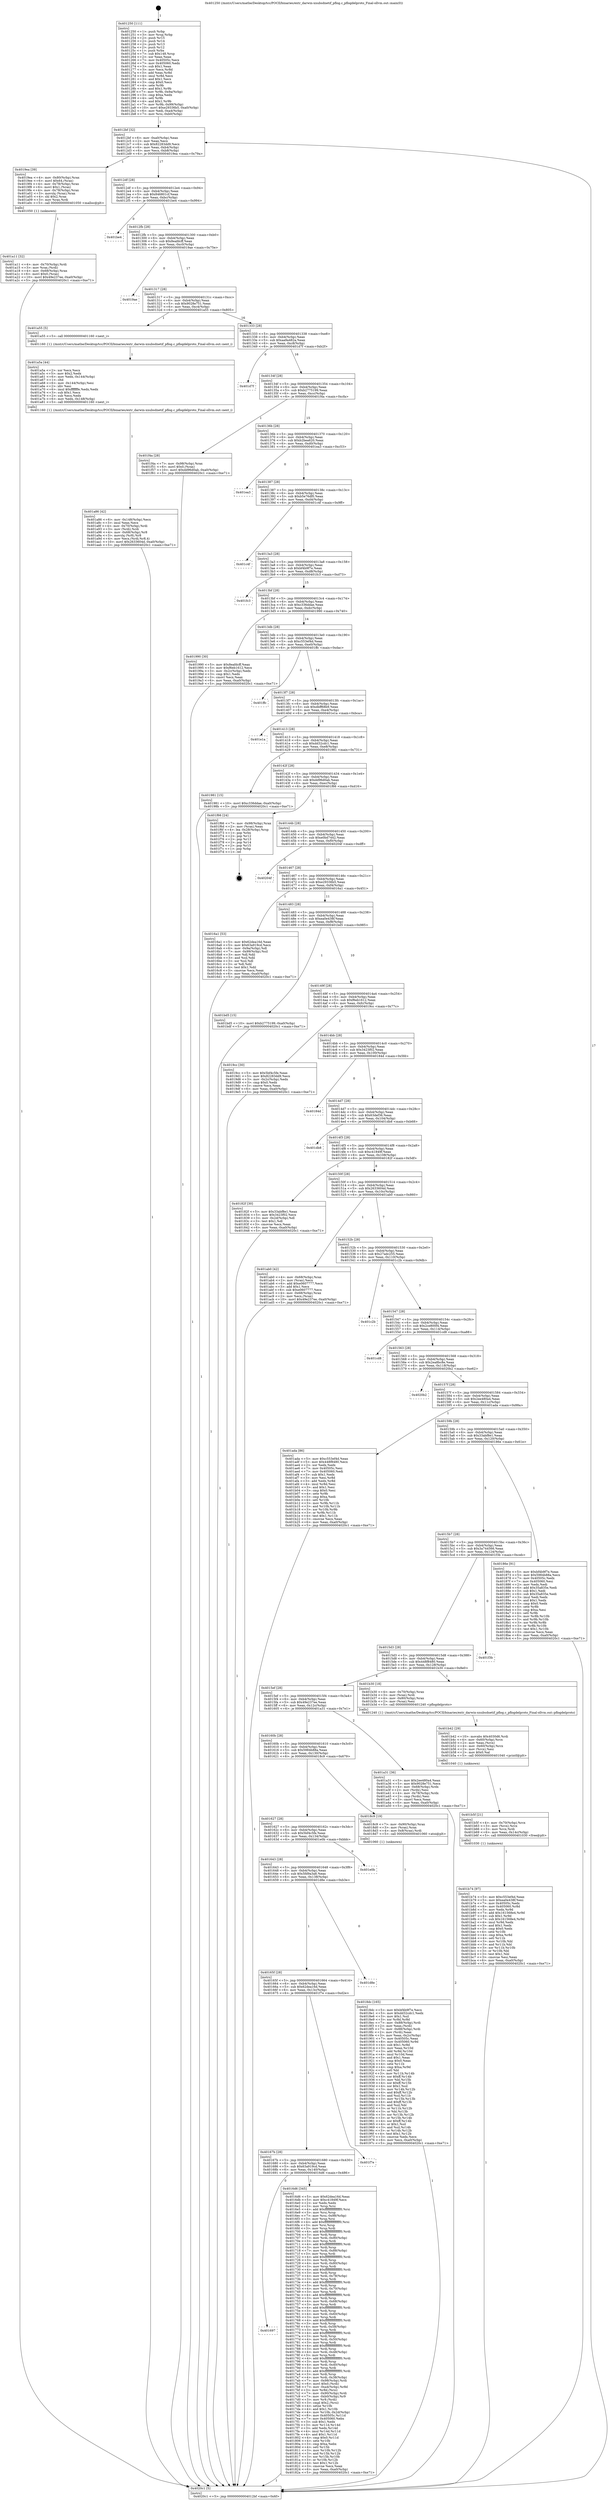 digraph "0x401250" {
  label = "0x401250 (/mnt/c/Users/mathe/Desktop/tcc/POCII/binaries/extr_darwin-xnubsdnetif_pflog.c_pflogdelproto_Final-ollvm.out::main(0))"
  labelloc = "t"
  node[shape=record]

  Entry [label="",width=0.3,height=0.3,shape=circle,fillcolor=black,style=filled]
  "0x4012bf" [label="{
     0x4012bf [32]\l
     | [instrs]\l
     &nbsp;&nbsp;0x4012bf \<+6\>: mov -0xa0(%rbp),%eax\l
     &nbsp;&nbsp;0x4012c5 \<+2\>: mov %eax,%ecx\l
     &nbsp;&nbsp;0x4012c7 \<+6\>: sub $0x82283dd9,%ecx\l
     &nbsp;&nbsp;0x4012cd \<+6\>: mov %eax,-0xb4(%rbp)\l
     &nbsp;&nbsp;0x4012d3 \<+6\>: mov %ecx,-0xb8(%rbp)\l
     &nbsp;&nbsp;0x4012d9 \<+6\>: je 00000000004019ea \<main+0x79a\>\l
  }"]
  "0x4019ea" [label="{
     0x4019ea [39]\l
     | [instrs]\l
     &nbsp;&nbsp;0x4019ea \<+4\>: mov -0x80(%rbp),%rax\l
     &nbsp;&nbsp;0x4019ee \<+6\>: movl $0x64,(%rax)\l
     &nbsp;&nbsp;0x4019f4 \<+4\>: mov -0x78(%rbp),%rax\l
     &nbsp;&nbsp;0x4019f8 \<+6\>: movl $0x1,(%rax)\l
     &nbsp;&nbsp;0x4019fe \<+4\>: mov -0x78(%rbp),%rax\l
     &nbsp;&nbsp;0x401a02 \<+3\>: movslq (%rax),%rax\l
     &nbsp;&nbsp;0x401a05 \<+4\>: shl $0x2,%rax\l
     &nbsp;&nbsp;0x401a09 \<+3\>: mov %rax,%rdi\l
     &nbsp;&nbsp;0x401a0c \<+5\>: call 0000000000401050 \<malloc@plt\>\l
     | [calls]\l
     &nbsp;&nbsp;0x401050 \{1\} (unknown)\l
  }"]
  "0x4012df" [label="{
     0x4012df [28]\l
     | [instrs]\l
     &nbsp;&nbsp;0x4012df \<+5\>: jmp 00000000004012e4 \<main+0x94\>\l
     &nbsp;&nbsp;0x4012e4 \<+6\>: mov -0xb4(%rbp),%eax\l
     &nbsp;&nbsp;0x4012ea \<+5\>: sub $0x846801cf,%eax\l
     &nbsp;&nbsp;0x4012ef \<+6\>: mov %eax,-0xbc(%rbp)\l
     &nbsp;&nbsp;0x4012f5 \<+6\>: je 0000000000401be4 \<main+0x994\>\l
  }"]
  Exit [label="",width=0.3,height=0.3,shape=circle,fillcolor=black,style=filled,peripheries=2]
  "0x401be4" [label="{
     0x401be4\l
  }", style=dashed]
  "0x4012fb" [label="{
     0x4012fb [28]\l
     | [instrs]\l
     &nbsp;&nbsp;0x4012fb \<+5\>: jmp 0000000000401300 \<main+0xb0\>\l
     &nbsp;&nbsp;0x401300 \<+6\>: mov -0xb4(%rbp),%eax\l
     &nbsp;&nbsp;0x401306 \<+5\>: sub $0x8eafdcff,%eax\l
     &nbsp;&nbsp;0x40130b \<+6\>: mov %eax,-0xc0(%rbp)\l
     &nbsp;&nbsp;0x401311 \<+6\>: je 00000000004019ae \<main+0x75e\>\l
  }"]
  "0x401b74" [label="{
     0x401b74 [97]\l
     | [instrs]\l
     &nbsp;&nbsp;0x401b74 \<+5\>: mov $0xc553ef4d,%eax\l
     &nbsp;&nbsp;0x401b79 \<+5\>: mov $0xea0e438f,%esi\l
     &nbsp;&nbsp;0x401b7e \<+7\>: mov 0x40505c,%edx\l
     &nbsp;&nbsp;0x401b85 \<+8\>: mov 0x405060,%r8d\l
     &nbsp;&nbsp;0x401b8d \<+3\>: mov %edx,%r9d\l
     &nbsp;&nbsp;0x401b90 \<+7\>: add $0x161568e4,%r9d\l
     &nbsp;&nbsp;0x401b97 \<+4\>: sub $0x1,%r9d\l
     &nbsp;&nbsp;0x401b9b \<+7\>: sub $0x161568e4,%r9d\l
     &nbsp;&nbsp;0x401ba2 \<+4\>: imul %r9d,%edx\l
     &nbsp;&nbsp;0x401ba6 \<+3\>: and $0x1,%edx\l
     &nbsp;&nbsp;0x401ba9 \<+3\>: cmp $0x0,%edx\l
     &nbsp;&nbsp;0x401bac \<+4\>: sete %r10b\l
     &nbsp;&nbsp;0x401bb0 \<+4\>: cmp $0xa,%r8d\l
     &nbsp;&nbsp;0x401bb4 \<+4\>: setl %r11b\l
     &nbsp;&nbsp;0x401bb8 \<+3\>: mov %r10b,%bl\l
     &nbsp;&nbsp;0x401bbb \<+3\>: and %r11b,%bl\l
     &nbsp;&nbsp;0x401bbe \<+3\>: xor %r11b,%r10b\l
     &nbsp;&nbsp;0x401bc1 \<+3\>: or %r10b,%bl\l
     &nbsp;&nbsp;0x401bc4 \<+3\>: test $0x1,%bl\l
     &nbsp;&nbsp;0x401bc7 \<+3\>: cmovne %esi,%eax\l
     &nbsp;&nbsp;0x401bca \<+6\>: mov %eax,-0xa0(%rbp)\l
     &nbsp;&nbsp;0x401bd0 \<+5\>: jmp 00000000004020c1 \<main+0xe71\>\l
  }"]
  "0x4019ae" [label="{
     0x4019ae\l
  }", style=dashed]
  "0x401317" [label="{
     0x401317 [28]\l
     | [instrs]\l
     &nbsp;&nbsp;0x401317 \<+5\>: jmp 000000000040131c \<main+0xcc\>\l
     &nbsp;&nbsp;0x40131c \<+6\>: mov -0xb4(%rbp),%eax\l
     &nbsp;&nbsp;0x401322 \<+5\>: sub $0x9028e751,%eax\l
     &nbsp;&nbsp;0x401327 \<+6\>: mov %eax,-0xc4(%rbp)\l
     &nbsp;&nbsp;0x40132d \<+6\>: je 0000000000401a55 \<main+0x805\>\l
  }"]
  "0x401b5f" [label="{
     0x401b5f [21]\l
     | [instrs]\l
     &nbsp;&nbsp;0x401b5f \<+4\>: mov -0x70(%rbp),%rcx\l
     &nbsp;&nbsp;0x401b63 \<+3\>: mov (%rcx),%rcx\l
     &nbsp;&nbsp;0x401b66 \<+3\>: mov %rcx,%rdi\l
     &nbsp;&nbsp;0x401b69 \<+6\>: mov %eax,-0x14c(%rbp)\l
     &nbsp;&nbsp;0x401b6f \<+5\>: call 0000000000401030 \<free@plt\>\l
     | [calls]\l
     &nbsp;&nbsp;0x401030 \{1\} (unknown)\l
  }"]
  "0x401a55" [label="{
     0x401a55 [5]\l
     | [instrs]\l
     &nbsp;&nbsp;0x401a55 \<+5\>: call 0000000000401160 \<next_i\>\l
     | [calls]\l
     &nbsp;&nbsp;0x401160 \{1\} (/mnt/c/Users/mathe/Desktop/tcc/POCII/binaries/extr_darwin-xnubsdnetif_pflog.c_pflogdelproto_Final-ollvm.out::next_i)\l
  }"]
  "0x401333" [label="{
     0x401333 [28]\l
     | [instrs]\l
     &nbsp;&nbsp;0x401333 \<+5\>: jmp 0000000000401338 \<main+0xe8\>\l
     &nbsp;&nbsp;0x401338 \<+6\>: mov -0xb4(%rbp),%eax\l
     &nbsp;&nbsp;0x40133e \<+5\>: sub $0xaa9a482a,%eax\l
     &nbsp;&nbsp;0x401343 \<+6\>: mov %eax,-0xc8(%rbp)\l
     &nbsp;&nbsp;0x401349 \<+6\>: je 0000000000401d7f \<main+0xb2f\>\l
  }"]
  "0x401b42" [label="{
     0x401b42 [29]\l
     | [instrs]\l
     &nbsp;&nbsp;0x401b42 \<+10\>: movabs $0x4030d6,%rdi\l
     &nbsp;&nbsp;0x401b4c \<+4\>: mov -0x60(%rbp),%rcx\l
     &nbsp;&nbsp;0x401b50 \<+2\>: mov %eax,(%rcx)\l
     &nbsp;&nbsp;0x401b52 \<+4\>: mov -0x60(%rbp),%rcx\l
     &nbsp;&nbsp;0x401b56 \<+2\>: mov (%rcx),%esi\l
     &nbsp;&nbsp;0x401b58 \<+2\>: mov $0x0,%al\l
     &nbsp;&nbsp;0x401b5a \<+5\>: call 0000000000401040 \<printf@plt\>\l
     | [calls]\l
     &nbsp;&nbsp;0x401040 \{1\} (unknown)\l
  }"]
  "0x401d7f" [label="{
     0x401d7f\l
  }", style=dashed]
  "0x40134f" [label="{
     0x40134f [28]\l
     | [instrs]\l
     &nbsp;&nbsp;0x40134f \<+5\>: jmp 0000000000401354 \<main+0x104\>\l
     &nbsp;&nbsp;0x401354 \<+6\>: mov -0xb4(%rbp),%eax\l
     &nbsp;&nbsp;0x40135a \<+5\>: sub $0xb2775199,%eax\l
     &nbsp;&nbsp;0x40135f \<+6\>: mov %eax,-0xcc(%rbp)\l
     &nbsp;&nbsp;0x401365 \<+6\>: je 0000000000401f4a \<main+0xcfa\>\l
  }"]
  "0x401a86" [label="{
     0x401a86 [42]\l
     | [instrs]\l
     &nbsp;&nbsp;0x401a86 \<+6\>: mov -0x148(%rbp),%ecx\l
     &nbsp;&nbsp;0x401a8c \<+3\>: imul %eax,%ecx\l
     &nbsp;&nbsp;0x401a8f \<+4\>: mov -0x70(%rbp),%rdi\l
     &nbsp;&nbsp;0x401a93 \<+3\>: mov (%rdi),%rdi\l
     &nbsp;&nbsp;0x401a96 \<+4\>: mov -0x68(%rbp),%r8\l
     &nbsp;&nbsp;0x401a9a \<+3\>: movslq (%r8),%r8\l
     &nbsp;&nbsp;0x401a9d \<+4\>: mov %ecx,(%rdi,%r8,4)\l
     &nbsp;&nbsp;0x401aa1 \<+10\>: movl $0x2633604d,-0xa0(%rbp)\l
     &nbsp;&nbsp;0x401aab \<+5\>: jmp 00000000004020c1 \<main+0xe71\>\l
  }"]
  "0x401f4a" [label="{
     0x401f4a [28]\l
     | [instrs]\l
     &nbsp;&nbsp;0x401f4a \<+7\>: mov -0x98(%rbp),%rax\l
     &nbsp;&nbsp;0x401f51 \<+6\>: movl $0x0,(%rax)\l
     &nbsp;&nbsp;0x401f57 \<+10\>: movl $0xdd96d0ab,-0xa0(%rbp)\l
     &nbsp;&nbsp;0x401f61 \<+5\>: jmp 00000000004020c1 \<main+0xe71\>\l
  }"]
  "0x40136b" [label="{
     0x40136b [28]\l
     | [instrs]\l
     &nbsp;&nbsp;0x40136b \<+5\>: jmp 0000000000401370 \<main+0x120\>\l
     &nbsp;&nbsp;0x401370 \<+6\>: mov -0xb4(%rbp),%eax\l
     &nbsp;&nbsp;0x401376 \<+5\>: sub $0xb2bea620,%eax\l
     &nbsp;&nbsp;0x40137b \<+6\>: mov %eax,-0xd0(%rbp)\l
     &nbsp;&nbsp;0x401381 \<+6\>: je 0000000000401ea3 \<main+0xc53\>\l
  }"]
  "0x401a5a" [label="{
     0x401a5a [44]\l
     | [instrs]\l
     &nbsp;&nbsp;0x401a5a \<+2\>: xor %ecx,%ecx\l
     &nbsp;&nbsp;0x401a5c \<+5\>: mov $0x2,%edx\l
     &nbsp;&nbsp;0x401a61 \<+6\>: mov %edx,-0x144(%rbp)\l
     &nbsp;&nbsp;0x401a67 \<+1\>: cltd\l
     &nbsp;&nbsp;0x401a68 \<+6\>: mov -0x144(%rbp),%esi\l
     &nbsp;&nbsp;0x401a6e \<+2\>: idiv %esi\l
     &nbsp;&nbsp;0x401a70 \<+6\>: imul $0xfffffffe,%edx,%edx\l
     &nbsp;&nbsp;0x401a76 \<+3\>: sub $0x1,%ecx\l
     &nbsp;&nbsp;0x401a79 \<+2\>: sub %ecx,%edx\l
     &nbsp;&nbsp;0x401a7b \<+6\>: mov %edx,-0x148(%rbp)\l
     &nbsp;&nbsp;0x401a81 \<+5\>: call 0000000000401160 \<next_i\>\l
     | [calls]\l
     &nbsp;&nbsp;0x401160 \{1\} (/mnt/c/Users/mathe/Desktop/tcc/POCII/binaries/extr_darwin-xnubsdnetif_pflog.c_pflogdelproto_Final-ollvm.out::next_i)\l
  }"]
  "0x401ea3" [label="{
     0x401ea3\l
  }", style=dashed]
  "0x401387" [label="{
     0x401387 [28]\l
     | [instrs]\l
     &nbsp;&nbsp;0x401387 \<+5\>: jmp 000000000040138c \<main+0x13c\>\l
     &nbsp;&nbsp;0x40138c \<+6\>: mov -0xb4(%rbp),%eax\l
     &nbsp;&nbsp;0x401392 \<+5\>: sub $0xb5e76df0,%eax\l
     &nbsp;&nbsp;0x401397 \<+6\>: mov %eax,-0xd4(%rbp)\l
     &nbsp;&nbsp;0x40139d \<+6\>: je 0000000000401c4f \<main+0x9ff\>\l
  }"]
  "0x401a11" [label="{
     0x401a11 [32]\l
     | [instrs]\l
     &nbsp;&nbsp;0x401a11 \<+4\>: mov -0x70(%rbp),%rdi\l
     &nbsp;&nbsp;0x401a15 \<+3\>: mov %rax,(%rdi)\l
     &nbsp;&nbsp;0x401a18 \<+4\>: mov -0x68(%rbp),%rax\l
     &nbsp;&nbsp;0x401a1c \<+6\>: movl $0x0,(%rax)\l
     &nbsp;&nbsp;0x401a22 \<+10\>: movl $0x49e237ee,-0xa0(%rbp)\l
     &nbsp;&nbsp;0x401a2c \<+5\>: jmp 00000000004020c1 \<main+0xe71\>\l
  }"]
  "0x401c4f" [label="{
     0x401c4f\l
  }", style=dashed]
  "0x4013a3" [label="{
     0x4013a3 [28]\l
     | [instrs]\l
     &nbsp;&nbsp;0x4013a3 \<+5\>: jmp 00000000004013a8 \<main+0x158\>\l
     &nbsp;&nbsp;0x4013a8 \<+6\>: mov -0xb4(%rbp),%eax\l
     &nbsp;&nbsp;0x4013ae \<+5\>: sub $0xbf4b9f7e,%eax\l
     &nbsp;&nbsp;0x4013b3 \<+6\>: mov %eax,-0xd8(%rbp)\l
     &nbsp;&nbsp;0x4013b9 \<+6\>: je 0000000000401fc3 \<main+0xd73\>\l
  }"]
  "0x4018dc" [label="{
     0x4018dc [165]\l
     | [instrs]\l
     &nbsp;&nbsp;0x4018dc \<+5\>: mov $0xbf4b9f7e,%ecx\l
     &nbsp;&nbsp;0x4018e1 \<+5\>: mov $0xdd32cdc1,%edx\l
     &nbsp;&nbsp;0x4018e6 \<+3\>: mov $0x1,%sil\l
     &nbsp;&nbsp;0x4018e9 \<+3\>: xor %r8d,%r8d\l
     &nbsp;&nbsp;0x4018ec \<+7\>: mov -0x88(%rbp),%rdi\l
     &nbsp;&nbsp;0x4018f3 \<+2\>: mov %eax,(%rdi)\l
     &nbsp;&nbsp;0x4018f5 \<+7\>: mov -0x88(%rbp),%rdi\l
     &nbsp;&nbsp;0x4018fc \<+2\>: mov (%rdi),%eax\l
     &nbsp;&nbsp;0x4018fe \<+3\>: mov %eax,-0x2c(%rbp)\l
     &nbsp;&nbsp;0x401901 \<+7\>: mov 0x40505c,%eax\l
     &nbsp;&nbsp;0x401908 \<+8\>: mov 0x405060,%r9d\l
     &nbsp;&nbsp;0x401910 \<+4\>: sub $0x1,%r8d\l
     &nbsp;&nbsp;0x401914 \<+3\>: mov %eax,%r10d\l
     &nbsp;&nbsp;0x401917 \<+3\>: add %r8d,%r10d\l
     &nbsp;&nbsp;0x40191a \<+4\>: imul %r10d,%eax\l
     &nbsp;&nbsp;0x40191e \<+3\>: and $0x1,%eax\l
     &nbsp;&nbsp;0x401921 \<+3\>: cmp $0x0,%eax\l
     &nbsp;&nbsp;0x401924 \<+4\>: sete %r11b\l
     &nbsp;&nbsp;0x401928 \<+4\>: cmp $0xa,%r9d\l
     &nbsp;&nbsp;0x40192c \<+3\>: setl %bl\l
     &nbsp;&nbsp;0x40192f \<+3\>: mov %r11b,%r14b\l
     &nbsp;&nbsp;0x401932 \<+4\>: xor $0xff,%r14b\l
     &nbsp;&nbsp;0x401936 \<+3\>: mov %bl,%r15b\l
     &nbsp;&nbsp;0x401939 \<+4\>: xor $0xff,%r15b\l
     &nbsp;&nbsp;0x40193d \<+4\>: xor $0x1,%sil\l
     &nbsp;&nbsp;0x401941 \<+3\>: mov %r14b,%r12b\l
     &nbsp;&nbsp;0x401944 \<+4\>: and $0xff,%r12b\l
     &nbsp;&nbsp;0x401948 \<+3\>: and %sil,%r11b\l
     &nbsp;&nbsp;0x40194b \<+3\>: mov %r15b,%r13b\l
     &nbsp;&nbsp;0x40194e \<+4\>: and $0xff,%r13b\l
     &nbsp;&nbsp;0x401952 \<+3\>: and %sil,%bl\l
     &nbsp;&nbsp;0x401955 \<+3\>: or %r11b,%r12b\l
     &nbsp;&nbsp;0x401958 \<+3\>: or %bl,%r13b\l
     &nbsp;&nbsp;0x40195b \<+3\>: xor %r13b,%r12b\l
     &nbsp;&nbsp;0x40195e \<+3\>: or %r15b,%r14b\l
     &nbsp;&nbsp;0x401961 \<+4\>: xor $0xff,%r14b\l
     &nbsp;&nbsp;0x401965 \<+4\>: or $0x1,%sil\l
     &nbsp;&nbsp;0x401969 \<+3\>: and %sil,%r14b\l
     &nbsp;&nbsp;0x40196c \<+3\>: or %r14b,%r12b\l
     &nbsp;&nbsp;0x40196f \<+4\>: test $0x1,%r12b\l
     &nbsp;&nbsp;0x401973 \<+3\>: cmovne %edx,%ecx\l
     &nbsp;&nbsp;0x401976 \<+6\>: mov %ecx,-0xa0(%rbp)\l
     &nbsp;&nbsp;0x40197c \<+5\>: jmp 00000000004020c1 \<main+0xe71\>\l
  }"]
  "0x401fc3" [label="{
     0x401fc3\l
  }", style=dashed]
  "0x4013bf" [label="{
     0x4013bf [28]\l
     | [instrs]\l
     &nbsp;&nbsp;0x4013bf \<+5\>: jmp 00000000004013c4 \<main+0x174\>\l
     &nbsp;&nbsp;0x4013c4 \<+6\>: mov -0xb4(%rbp),%eax\l
     &nbsp;&nbsp;0x4013ca \<+5\>: sub $0xc336ddae,%eax\l
     &nbsp;&nbsp;0x4013cf \<+6\>: mov %eax,-0xdc(%rbp)\l
     &nbsp;&nbsp;0x4013d5 \<+6\>: je 0000000000401990 \<main+0x740\>\l
  }"]
  "0x401697" [label="{
     0x401697\l
  }", style=dashed]
  "0x401990" [label="{
     0x401990 [30]\l
     | [instrs]\l
     &nbsp;&nbsp;0x401990 \<+5\>: mov $0x8eafdcff,%eax\l
     &nbsp;&nbsp;0x401995 \<+5\>: mov $0xf6eb1612,%ecx\l
     &nbsp;&nbsp;0x40199a \<+3\>: mov -0x2c(%rbp),%edx\l
     &nbsp;&nbsp;0x40199d \<+3\>: cmp $0x1,%edx\l
     &nbsp;&nbsp;0x4019a0 \<+3\>: cmovl %ecx,%eax\l
     &nbsp;&nbsp;0x4019a3 \<+6\>: mov %eax,-0xa0(%rbp)\l
     &nbsp;&nbsp;0x4019a9 \<+5\>: jmp 00000000004020c1 \<main+0xe71\>\l
  }"]
  "0x4013db" [label="{
     0x4013db [28]\l
     | [instrs]\l
     &nbsp;&nbsp;0x4013db \<+5\>: jmp 00000000004013e0 \<main+0x190\>\l
     &nbsp;&nbsp;0x4013e0 \<+6\>: mov -0xb4(%rbp),%eax\l
     &nbsp;&nbsp;0x4013e6 \<+5\>: sub $0xc553ef4d,%eax\l
     &nbsp;&nbsp;0x4013eb \<+6\>: mov %eax,-0xe0(%rbp)\l
     &nbsp;&nbsp;0x4013f1 \<+6\>: je 0000000000401ffc \<main+0xdac\>\l
  }"]
  "0x4016d6" [label="{
     0x4016d6 [345]\l
     | [instrs]\l
     &nbsp;&nbsp;0x4016d6 \<+5\>: mov $0x62dea16d,%eax\l
     &nbsp;&nbsp;0x4016db \<+5\>: mov $0xc41849f,%ecx\l
     &nbsp;&nbsp;0x4016e0 \<+2\>: xor %edx,%edx\l
     &nbsp;&nbsp;0x4016e2 \<+3\>: mov %rsp,%rsi\l
     &nbsp;&nbsp;0x4016e5 \<+4\>: add $0xfffffffffffffff0,%rsi\l
     &nbsp;&nbsp;0x4016e9 \<+3\>: mov %rsi,%rsp\l
     &nbsp;&nbsp;0x4016ec \<+7\>: mov %rsi,-0x98(%rbp)\l
     &nbsp;&nbsp;0x4016f3 \<+3\>: mov %rsp,%rsi\l
     &nbsp;&nbsp;0x4016f6 \<+4\>: add $0xfffffffffffffff0,%rsi\l
     &nbsp;&nbsp;0x4016fa \<+3\>: mov %rsi,%rsp\l
     &nbsp;&nbsp;0x4016fd \<+3\>: mov %rsp,%rdi\l
     &nbsp;&nbsp;0x401700 \<+4\>: add $0xfffffffffffffff0,%rdi\l
     &nbsp;&nbsp;0x401704 \<+3\>: mov %rdi,%rsp\l
     &nbsp;&nbsp;0x401707 \<+7\>: mov %rdi,-0x90(%rbp)\l
     &nbsp;&nbsp;0x40170e \<+3\>: mov %rsp,%rdi\l
     &nbsp;&nbsp;0x401711 \<+4\>: add $0xfffffffffffffff0,%rdi\l
     &nbsp;&nbsp;0x401715 \<+3\>: mov %rdi,%rsp\l
     &nbsp;&nbsp;0x401718 \<+7\>: mov %rdi,-0x88(%rbp)\l
     &nbsp;&nbsp;0x40171f \<+3\>: mov %rsp,%rdi\l
     &nbsp;&nbsp;0x401722 \<+4\>: add $0xfffffffffffffff0,%rdi\l
     &nbsp;&nbsp;0x401726 \<+3\>: mov %rdi,%rsp\l
     &nbsp;&nbsp;0x401729 \<+4\>: mov %rdi,-0x80(%rbp)\l
     &nbsp;&nbsp;0x40172d \<+3\>: mov %rsp,%rdi\l
     &nbsp;&nbsp;0x401730 \<+4\>: add $0xfffffffffffffff0,%rdi\l
     &nbsp;&nbsp;0x401734 \<+3\>: mov %rdi,%rsp\l
     &nbsp;&nbsp;0x401737 \<+4\>: mov %rdi,-0x78(%rbp)\l
     &nbsp;&nbsp;0x40173b \<+3\>: mov %rsp,%rdi\l
     &nbsp;&nbsp;0x40173e \<+4\>: add $0xfffffffffffffff0,%rdi\l
     &nbsp;&nbsp;0x401742 \<+3\>: mov %rdi,%rsp\l
     &nbsp;&nbsp;0x401745 \<+4\>: mov %rdi,-0x70(%rbp)\l
     &nbsp;&nbsp;0x401749 \<+3\>: mov %rsp,%rdi\l
     &nbsp;&nbsp;0x40174c \<+4\>: add $0xfffffffffffffff0,%rdi\l
     &nbsp;&nbsp;0x401750 \<+3\>: mov %rdi,%rsp\l
     &nbsp;&nbsp;0x401753 \<+4\>: mov %rdi,-0x68(%rbp)\l
     &nbsp;&nbsp;0x401757 \<+3\>: mov %rsp,%rdi\l
     &nbsp;&nbsp;0x40175a \<+4\>: add $0xfffffffffffffff0,%rdi\l
     &nbsp;&nbsp;0x40175e \<+3\>: mov %rdi,%rsp\l
     &nbsp;&nbsp;0x401761 \<+4\>: mov %rdi,-0x60(%rbp)\l
     &nbsp;&nbsp;0x401765 \<+3\>: mov %rsp,%rdi\l
     &nbsp;&nbsp;0x401768 \<+4\>: add $0xfffffffffffffff0,%rdi\l
     &nbsp;&nbsp;0x40176c \<+3\>: mov %rdi,%rsp\l
     &nbsp;&nbsp;0x40176f \<+4\>: mov %rdi,-0x58(%rbp)\l
     &nbsp;&nbsp;0x401773 \<+3\>: mov %rsp,%rdi\l
     &nbsp;&nbsp;0x401776 \<+4\>: add $0xfffffffffffffff0,%rdi\l
     &nbsp;&nbsp;0x40177a \<+3\>: mov %rdi,%rsp\l
     &nbsp;&nbsp;0x40177d \<+4\>: mov %rdi,-0x50(%rbp)\l
     &nbsp;&nbsp;0x401781 \<+3\>: mov %rsp,%rdi\l
     &nbsp;&nbsp;0x401784 \<+4\>: add $0xfffffffffffffff0,%rdi\l
     &nbsp;&nbsp;0x401788 \<+3\>: mov %rdi,%rsp\l
     &nbsp;&nbsp;0x40178b \<+4\>: mov %rdi,-0x48(%rbp)\l
     &nbsp;&nbsp;0x40178f \<+3\>: mov %rsp,%rdi\l
     &nbsp;&nbsp;0x401792 \<+4\>: add $0xfffffffffffffff0,%rdi\l
     &nbsp;&nbsp;0x401796 \<+3\>: mov %rdi,%rsp\l
     &nbsp;&nbsp;0x401799 \<+4\>: mov %rdi,-0x40(%rbp)\l
     &nbsp;&nbsp;0x40179d \<+3\>: mov %rsp,%rdi\l
     &nbsp;&nbsp;0x4017a0 \<+4\>: add $0xfffffffffffffff0,%rdi\l
     &nbsp;&nbsp;0x4017a4 \<+3\>: mov %rdi,%rsp\l
     &nbsp;&nbsp;0x4017a7 \<+4\>: mov %rdi,-0x38(%rbp)\l
     &nbsp;&nbsp;0x4017ab \<+7\>: mov -0x98(%rbp),%rdi\l
     &nbsp;&nbsp;0x4017b2 \<+6\>: movl $0x0,(%rdi)\l
     &nbsp;&nbsp;0x4017b8 \<+7\>: mov -0xa4(%rbp),%r8d\l
     &nbsp;&nbsp;0x4017bf \<+3\>: mov %r8d,(%rsi)\l
     &nbsp;&nbsp;0x4017c2 \<+7\>: mov -0x90(%rbp),%rdi\l
     &nbsp;&nbsp;0x4017c9 \<+7\>: mov -0xb0(%rbp),%r9\l
     &nbsp;&nbsp;0x4017d0 \<+3\>: mov %r9,(%rdi)\l
     &nbsp;&nbsp;0x4017d3 \<+3\>: cmpl $0x2,(%rsi)\l
     &nbsp;&nbsp;0x4017d6 \<+4\>: setne %r10b\l
     &nbsp;&nbsp;0x4017da \<+4\>: and $0x1,%r10b\l
     &nbsp;&nbsp;0x4017de \<+4\>: mov %r10b,-0x2d(%rbp)\l
     &nbsp;&nbsp;0x4017e2 \<+8\>: mov 0x40505c,%r11d\l
     &nbsp;&nbsp;0x4017ea \<+7\>: mov 0x405060,%ebx\l
     &nbsp;&nbsp;0x4017f1 \<+3\>: sub $0x1,%edx\l
     &nbsp;&nbsp;0x4017f4 \<+3\>: mov %r11d,%r14d\l
     &nbsp;&nbsp;0x4017f7 \<+3\>: add %edx,%r14d\l
     &nbsp;&nbsp;0x4017fa \<+4\>: imul %r14d,%r11d\l
     &nbsp;&nbsp;0x4017fe \<+4\>: and $0x1,%r11d\l
     &nbsp;&nbsp;0x401802 \<+4\>: cmp $0x0,%r11d\l
     &nbsp;&nbsp;0x401806 \<+4\>: sete %r10b\l
     &nbsp;&nbsp;0x40180a \<+3\>: cmp $0xa,%ebx\l
     &nbsp;&nbsp;0x40180d \<+4\>: setl %r15b\l
     &nbsp;&nbsp;0x401811 \<+3\>: mov %r10b,%r12b\l
     &nbsp;&nbsp;0x401814 \<+3\>: and %r15b,%r12b\l
     &nbsp;&nbsp;0x401817 \<+3\>: xor %r15b,%r10b\l
     &nbsp;&nbsp;0x40181a \<+3\>: or %r10b,%r12b\l
     &nbsp;&nbsp;0x40181d \<+4\>: test $0x1,%r12b\l
     &nbsp;&nbsp;0x401821 \<+3\>: cmovne %ecx,%eax\l
     &nbsp;&nbsp;0x401824 \<+6\>: mov %eax,-0xa0(%rbp)\l
     &nbsp;&nbsp;0x40182a \<+5\>: jmp 00000000004020c1 \<main+0xe71\>\l
  }"]
  "0x401ffc" [label="{
     0x401ffc\l
  }", style=dashed]
  "0x4013f7" [label="{
     0x4013f7 [28]\l
     | [instrs]\l
     &nbsp;&nbsp;0x4013f7 \<+5\>: jmp 00000000004013fc \<main+0x1ac\>\l
     &nbsp;&nbsp;0x4013fc \<+6\>: mov -0xb4(%rbp),%eax\l
     &nbsp;&nbsp;0x401402 \<+5\>: sub $0xdbff68b9,%eax\l
     &nbsp;&nbsp;0x401407 \<+6\>: mov %eax,-0xe4(%rbp)\l
     &nbsp;&nbsp;0x40140d \<+6\>: je 0000000000401e1a \<main+0xbca\>\l
  }"]
  "0x40167b" [label="{
     0x40167b [28]\l
     | [instrs]\l
     &nbsp;&nbsp;0x40167b \<+5\>: jmp 0000000000401680 \<main+0x430\>\l
     &nbsp;&nbsp;0x401680 \<+6\>: mov -0xb4(%rbp),%eax\l
     &nbsp;&nbsp;0x401686 \<+5\>: sub $0x63a919cd,%eax\l
     &nbsp;&nbsp;0x40168b \<+6\>: mov %eax,-0x140(%rbp)\l
     &nbsp;&nbsp;0x401691 \<+6\>: je 00000000004016d6 \<main+0x486\>\l
  }"]
  "0x401e1a" [label="{
     0x401e1a\l
  }", style=dashed]
  "0x401413" [label="{
     0x401413 [28]\l
     | [instrs]\l
     &nbsp;&nbsp;0x401413 \<+5\>: jmp 0000000000401418 \<main+0x1c8\>\l
     &nbsp;&nbsp;0x401418 \<+6\>: mov -0xb4(%rbp),%eax\l
     &nbsp;&nbsp;0x40141e \<+5\>: sub $0xdd32cdc1,%eax\l
     &nbsp;&nbsp;0x401423 \<+6\>: mov %eax,-0xe8(%rbp)\l
     &nbsp;&nbsp;0x401429 \<+6\>: je 0000000000401981 \<main+0x731\>\l
  }"]
  "0x401f7e" [label="{
     0x401f7e\l
  }", style=dashed]
  "0x401981" [label="{
     0x401981 [15]\l
     | [instrs]\l
     &nbsp;&nbsp;0x401981 \<+10\>: movl $0xc336ddae,-0xa0(%rbp)\l
     &nbsp;&nbsp;0x40198b \<+5\>: jmp 00000000004020c1 \<main+0xe71\>\l
  }"]
  "0x40142f" [label="{
     0x40142f [28]\l
     | [instrs]\l
     &nbsp;&nbsp;0x40142f \<+5\>: jmp 0000000000401434 \<main+0x1e4\>\l
     &nbsp;&nbsp;0x401434 \<+6\>: mov -0xb4(%rbp),%eax\l
     &nbsp;&nbsp;0x40143a \<+5\>: sub $0xdd96d0ab,%eax\l
     &nbsp;&nbsp;0x40143f \<+6\>: mov %eax,-0xec(%rbp)\l
     &nbsp;&nbsp;0x401445 \<+6\>: je 0000000000401f66 \<main+0xd16\>\l
  }"]
  "0x40165f" [label="{
     0x40165f [28]\l
     | [instrs]\l
     &nbsp;&nbsp;0x40165f \<+5\>: jmp 0000000000401664 \<main+0x414\>\l
     &nbsp;&nbsp;0x401664 \<+6\>: mov -0xb4(%rbp),%eax\l
     &nbsp;&nbsp;0x40166a \<+5\>: sub $0x62dea16d,%eax\l
     &nbsp;&nbsp;0x40166f \<+6\>: mov %eax,-0x13c(%rbp)\l
     &nbsp;&nbsp;0x401675 \<+6\>: je 0000000000401f7e \<main+0xd2e\>\l
  }"]
  "0x401f66" [label="{
     0x401f66 [24]\l
     | [instrs]\l
     &nbsp;&nbsp;0x401f66 \<+7\>: mov -0x98(%rbp),%rax\l
     &nbsp;&nbsp;0x401f6d \<+2\>: mov (%rax),%eax\l
     &nbsp;&nbsp;0x401f6f \<+4\>: lea -0x28(%rbp),%rsp\l
     &nbsp;&nbsp;0x401f73 \<+1\>: pop %rbx\l
     &nbsp;&nbsp;0x401f74 \<+2\>: pop %r12\l
     &nbsp;&nbsp;0x401f76 \<+2\>: pop %r13\l
     &nbsp;&nbsp;0x401f78 \<+2\>: pop %r14\l
     &nbsp;&nbsp;0x401f7a \<+2\>: pop %r15\l
     &nbsp;&nbsp;0x401f7c \<+1\>: pop %rbp\l
     &nbsp;&nbsp;0x401f7d \<+1\>: ret\l
  }"]
  "0x40144b" [label="{
     0x40144b [28]\l
     | [instrs]\l
     &nbsp;&nbsp;0x40144b \<+5\>: jmp 0000000000401450 \<main+0x200\>\l
     &nbsp;&nbsp;0x401450 \<+6\>: mov -0xb4(%rbp),%eax\l
     &nbsp;&nbsp;0x401456 \<+5\>: sub $0xe0bd7442,%eax\l
     &nbsp;&nbsp;0x40145b \<+6\>: mov %eax,-0xf0(%rbp)\l
     &nbsp;&nbsp;0x401461 \<+6\>: je 000000000040204f \<main+0xdff\>\l
  }"]
  "0x401d8e" [label="{
     0x401d8e\l
  }", style=dashed]
  "0x40204f" [label="{
     0x40204f\l
  }", style=dashed]
  "0x401467" [label="{
     0x401467 [28]\l
     | [instrs]\l
     &nbsp;&nbsp;0x401467 \<+5\>: jmp 000000000040146c \<main+0x21c\>\l
     &nbsp;&nbsp;0x40146c \<+6\>: mov -0xb4(%rbp),%eax\l
     &nbsp;&nbsp;0x401472 \<+5\>: sub $0xe29336b5,%eax\l
     &nbsp;&nbsp;0x401477 \<+6\>: mov %eax,-0xf4(%rbp)\l
     &nbsp;&nbsp;0x40147d \<+6\>: je 00000000004016a1 \<main+0x451\>\l
  }"]
  "0x401643" [label="{
     0x401643 [28]\l
     | [instrs]\l
     &nbsp;&nbsp;0x401643 \<+5\>: jmp 0000000000401648 \<main+0x3f8\>\l
     &nbsp;&nbsp;0x401648 \<+6\>: mov -0xb4(%rbp),%eax\l
     &nbsp;&nbsp;0x40164e \<+5\>: sub $0x5fd9a3a8,%eax\l
     &nbsp;&nbsp;0x401653 \<+6\>: mov %eax,-0x138(%rbp)\l
     &nbsp;&nbsp;0x401659 \<+6\>: je 0000000000401d8e \<main+0xb3e\>\l
  }"]
  "0x4016a1" [label="{
     0x4016a1 [53]\l
     | [instrs]\l
     &nbsp;&nbsp;0x4016a1 \<+5\>: mov $0x62dea16d,%eax\l
     &nbsp;&nbsp;0x4016a6 \<+5\>: mov $0x63a919cd,%ecx\l
     &nbsp;&nbsp;0x4016ab \<+6\>: mov -0x9a(%rbp),%dl\l
     &nbsp;&nbsp;0x4016b1 \<+7\>: mov -0x99(%rbp),%sil\l
     &nbsp;&nbsp;0x4016b8 \<+3\>: mov %dl,%dil\l
     &nbsp;&nbsp;0x4016bb \<+3\>: and %sil,%dil\l
     &nbsp;&nbsp;0x4016be \<+3\>: xor %sil,%dl\l
     &nbsp;&nbsp;0x4016c1 \<+3\>: or %dl,%dil\l
     &nbsp;&nbsp;0x4016c4 \<+4\>: test $0x1,%dil\l
     &nbsp;&nbsp;0x4016c8 \<+3\>: cmovne %ecx,%eax\l
     &nbsp;&nbsp;0x4016cb \<+6\>: mov %eax,-0xa0(%rbp)\l
     &nbsp;&nbsp;0x4016d1 \<+5\>: jmp 00000000004020c1 \<main+0xe71\>\l
  }"]
  "0x401483" [label="{
     0x401483 [28]\l
     | [instrs]\l
     &nbsp;&nbsp;0x401483 \<+5\>: jmp 0000000000401488 \<main+0x238\>\l
     &nbsp;&nbsp;0x401488 \<+6\>: mov -0xb4(%rbp),%eax\l
     &nbsp;&nbsp;0x40148e \<+5\>: sub $0xea0e438f,%eax\l
     &nbsp;&nbsp;0x401493 \<+6\>: mov %eax,-0xf8(%rbp)\l
     &nbsp;&nbsp;0x401499 \<+6\>: je 0000000000401bd5 \<main+0x985\>\l
  }"]
  "0x4020c1" [label="{
     0x4020c1 [5]\l
     | [instrs]\l
     &nbsp;&nbsp;0x4020c1 \<+5\>: jmp 00000000004012bf \<main+0x6f\>\l
  }"]
  "0x401250" [label="{
     0x401250 [111]\l
     | [instrs]\l
     &nbsp;&nbsp;0x401250 \<+1\>: push %rbp\l
     &nbsp;&nbsp;0x401251 \<+3\>: mov %rsp,%rbp\l
     &nbsp;&nbsp;0x401254 \<+2\>: push %r15\l
     &nbsp;&nbsp;0x401256 \<+2\>: push %r14\l
     &nbsp;&nbsp;0x401258 \<+2\>: push %r13\l
     &nbsp;&nbsp;0x40125a \<+2\>: push %r12\l
     &nbsp;&nbsp;0x40125c \<+1\>: push %rbx\l
     &nbsp;&nbsp;0x40125d \<+7\>: sub $0x148,%rsp\l
     &nbsp;&nbsp;0x401264 \<+2\>: xor %eax,%eax\l
     &nbsp;&nbsp;0x401266 \<+7\>: mov 0x40505c,%ecx\l
     &nbsp;&nbsp;0x40126d \<+7\>: mov 0x405060,%edx\l
     &nbsp;&nbsp;0x401274 \<+3\>: sub $0x1,%eax\l
     &nbsp;&nbsp;0x401277 \<+3\>: mov %ecx,%r8d\l
     &nbsp;&nbsp;0x40127a \<+3\>: add %eax,%r8d\l
     &nbsp;&nbsp;0x40127d \<+4\>: imul %r8d,%ecx\l
     &nbsp;&nbsp;0x401281 \<+3\>: and $0x1,%ecx\l
     &nbsp;&nbsp;0x401284 \<+3\>: cmp $0x0,%ecx\l
     &nbsp;&nbsp;0x401287 \<+4\>: sete %r9b\l
     &nbsp;&nbsp;0x40128b \<+4\>: and $0x1,%r9b\l
     &nbsp;&nbsp;0x40128f \<+7\>: mov %r9b,-0x9a(%rbp)\l
     &nbsp;&nbsp;0x401296 \<+3\>: cmp $0xa,%edx\l
     &nbsp;&nbsp;0x401299 \<+4\>: setl %r9b\l
     &nbsp;&nbsp;0x40129d \<+4\>: and $0x1,%r9b\l
     &nbsp;&nbsp;0x4012a1 \<+7\>: mov %r9b,-0x99(%rbp)\l
     &nbsp;&nbsp;0x4012a8 \<+10\>: movl $0xe29336b5,-0xa0(%rbp)\l
     &nbsp;&nbsp;0x4012b2 \<+6\>: mov %edi,-0xa4(%rbp)\l
     &nbsp;&nbsp;0x4012b8 \<+7\>: mov %rsi,-0xb0(%rbp)\l
  }"]
  "0x401e0b" [label="{
     0x401e0b\l
  }", style=dashed]
  "0x401bd5" [label="{
     0x401bd5 [15]\l
     | [instrs]\l
     &nbsp;&nbsp;0x401bd5 \<+10\>: movl $0xb2775199,-0xa0(%rbp)\l
     &nbsp;&nbsp;0x401bdf \<+5\>: jmp 00000000004020c1 \<main+0xe71\>\l
  }"]
  "0x40149f" [label="{
     0x40149f [28]\l
     | [instrs]\l
     &nbsp;&nbsp;0x40149f \<+5\>: jmp 00000000004014a4 \<main+0x254\>\l
     &nbsp;&nbsp;0x4014a4 \<+6\>: mov -0xb4(%rbp),%eax\l
     &nbsp;&nbsp;0x4014aa \<+5\>: sub $0xf6eb1612,%eax\l
     &nbsp;&nbsp;0x4014af \<+6\>: mov %eax,-0xfc(%rbp)\l
     &nbsp;&nbsp;0x4014b5 \<+6\>: je 00000000004019cc \<main+0x77c\>\l
  }"]
  "0x401627" [label="{
     0x401627 [28]\l
     | [instrs]\l
     &nbsp;&nbsp;0x401627 \<+5\>: jmp 000000000040162c \<main+0x3dc\>\l
     &nbsp;&nbsp;0x40162c \<+6\>: mov -0xb4(%rbp),%eax\l
     &nbsp;&nbsp;0x401632 \<+5\>: sub $0x5bf4c5fe,%eax\l
     &nbsp;&nbsp;0x401637 \<+6\>: mov %eax,-0x134(%rbp)\l
     &nbsp;&nbsp;0x40163d \<+6\>: je 0000000000401e0b \<main+0xbbb\>\l
  }"]
  "0x4019cc" [label="{
     0x4019cc [30]\l
     | [instrs]\l
     &nbsp;&nbsp;0x4019cc \<+5\>: mov $0x5bf4c5fe,%eax\l
     &nbsp;&nbsp;0x4019d1 \<+5\>: mov $0x82283dd9,%ecx\l
     &nbsp;&nbsp;0x4019d6 \<+3\>: mov -0x2c(%rbp),%edx\l
     &nbsp;&nbsp;0x4019d9 \<+3\>: cmp $0x0,%edx\l
     &nbsp;&nbsp;0x4019dc \<+3\>: cmove %ecx,%eax\l
     &nbsp;&nbsp;0x4019df \<+6\>: mov %eax,-0xa0(%rbp)\l
     &nbsp;&nbsp;0x4019e5 \<+5\>: jmp 00000000004020c1 \<main+0xe71\>\l
  }"]
  "0x4014bb" [label="{
     0x4014bb [28]\l
     | [instrs]\l
     &nbsp;&nbsp;0x4014bb \<+5\>: jmp 00000000004014c0 \<main+0x270\>\l
     &nbsp;&nbsp;0x4014c0 \<+6\>: mov -0xb4(%rbp),%eax\l
     &nbsp;&nbsp;0x4014c6 \<+5\>: sub $0x3423f02,%eax\l
     &nbsp;&nbsp;0x4014cb \<+6\>: mov %eax,-0x100(%rbp)\l
     &nbsp;&nbsp;0x4014d1 \<+6\>: je 000000000040184d \<main+0x5fd\>\l
  }"]
  "0x4018c9" [label="{
     0x4018c9 [19]\l
     | [instrs]\l
     &nbsp;&nbsp;0x4018c9 \<+7\>: mov -0x90(%rbp),%rax\l
     &nbsp;&nbsp;0x4018d0 \<+3\>: mov (%rax),%rax\l
     &nbsp;&nbsp;0x4018d3 \<+4\>: mov 0x8(%rax),%rdi\l
     &nbsp;&nbsp;0x4018d7 \<+5\>: call 0000000000401060 \<atoi@plt\>\l
     | [calls]\l
     &nbsp;&nbsp;0x401060 \{1\} (unknown)\l
  }"]
  "0x40184d" [label="{
     0x40184d\l
  }", style=dashed]
  "0x4014d7" [label="{
     0x4014d7 [28]\l
     | [instrs]\l
     &nbsp;&nbsp;0x4014d7 \<+5\>: jmp 00000000004014dc \<main+0x28c\>\l
     &nbsp;&nbsp;0x4014dc \<+6\>: mov -0xb4(%rbp),%eax\l
     &nbsp;&nbsp;0x4014e2 \<+5\>: sub $0x63def36,%eax\l
     &nbsp;&nbsp;0x4014e7 \<+6\>: mov %eax,-0x104(%rbp)\l
     &nbsp;&nbsp;0x4014ed \<+6\>: je 0000000000401db8 \<main+0xb68\>\l
  }"]
  "0x40160b" [label="{
     0x40160b [28]\l
     | [instrs]\l
     &nbsp;&nbsp;0x40160b \<+5\>: jmp 0000000000401610 \<main+0x3c0\>\l
     &nbsp;&nbsp;0x401610 \<+6\>: mov -0xb4(%rbp),%eax\l
     &nbsp;&nbsp;0x401616 \<+5\>: sub $0x5984b88a,%eax\l
     &nbsp;&nbsp;0x40161b \<+6\>: mov %eax,-0x130(%rbp)\l
     &nbsp;&nbsp;0x401621 \<+6\>: je 00000000004018c9 \<main+0x679\>\l
  }"]
  "0x401db8" [label="{
     0x401db8\l
  }", style=dashed]
  "0x4014f3" [label="{
     0x4014f3 [28]\l
     | [instrs]\l
     &nbsp;&nbsp;0x4014f3 \<+5\>: jmp 00000000004014f8 \<main+0x2a8\>\l
     &nbsp;&nbsp;0x4014f8 \<+6\>: mov -0xb4(%rbp),%eax\l
     &nbsp;&nbsp;0x4014fe \<+5\>: sub $0xc41849f,%eax\l
     &nbsp;&nbsp;0x401503 \<+6\>: mov %eax,-0x108(%rbp)\l
     &nbsp;&nbsp;0x401509 \<+6\>: je 000000000040182f \<main+0x5df\>\l
  }"]
  "0x401a31" [label="{
     0x401a31 [36]\l
     | [instrs]\l
     &nbsp;&nbsp;0x401a31 \<+5\>: mov $0x2ee480a4,%eax\l
     &nbsp;&nbsp;0x401a36 \<+5\>: mov $0x9028e751,%ecx\l
     &nbsp;&nbsp;0x401a3b \<+4\>: mov -0x68(%rbp),%rdx\l
     &nbsp;&nbsp;0x401a3f \<+2\>: mov (%rdx),%esi\l
     &nbsp;&nbsp;0x401a41 \<+4\>: mov -0x78(%rbp),%rdx\l
     &nbsp;&nbsp;0x401a45 \<+2\>: cmp (%rdx),%esi\l
     &nbsp;&nbsp;0x401a47 \<+3\>: cmovl %ecx,%eax\l
     &nbsp;&nbsp;0x401a4a \<+6\>: mov %eax,-0xa0(%rbp)\l
     &nbsp;&nbsp;0x401a50 \<+5\>: jmp 00000000004020c1 \<main+0xe71\>\l
  }"]
  "0x40182f" [label="{
     0x40182f [30]\l
     | [instrs]\l
     &nbsp;&nbsp;0x40182f \<+5\>: mov $0x33abf8e1,%eax\l
     &nbsp;&nbsp;0x401834 \<+5\>: mov $0x3423f02,%ecx\l
     &nbsp;&nbsp;0x401839 \<+3\>: mov -0x2d(%rbp),%dl\l
     &nbsp;&nbsp;0x40183c \<+3\>: test $0x1,%dl\l
     &nbsp;&nbsp;0x40183f \<+3\>: cmovne %ecx,%eax\l
     &nbsp;&nbsp;0x401842 \<+6\>: mov %eax,-0xa0(%rbp)\l
     &nbsp;&nbsp;0x401848 \<+5\>: jmp 00000000004020c1 \<main+0xe71\>\l
  }"]
  "0x40150f" [label="{
     0x40150f [28]\l
     | [instrs]\l
     &nbsp;&nbsp;0x40150f \<+5\>: jmp 0000000000401514 \<main+0x2c4\>\l
     &nbsp;&nbsp;0x401514 \<+6\>: mov -0xb4(%rbp),%eax\l
     &nbsp;&nbsp;0x40151a \<+5\>: sub $0x2633604d,%eax\l
     &nbsp;&nbsp;0x40151f \<+6\>: mov %eax,-0x10c(%rbp)\l
     &nbsp;&nbsp;0x401525 \<+6\>: je 0000000000401ab0 \<main+0x860\>\l
  }"]
  "0x4015ef" [label="{
     0x4015ef [28]\l
     | [instrs]\l
     &nbsp;&nbsp;0x4015ef \<+5\>: jmp 00000000004015f4 \<main+0x3a4\>\l
     &nbsp;&nbsp;0x4015f4 \<+6\>: mov -0xb4(%rbp),%eax\l
     &nbsp;&nbsp;0x4015fa \<+5\>: sub $0x49e237ee,%eax\l
     &nbsp;&nbsp;0x4015ff \<+6\>: mov %eax,-0x12c(%rbp)\l
     &nbsp;&nbsp;0x401605 \<+6\>: je 0000000000401a31 \<main+0x7e1\>\l
  }"]
  "0x401ab0" [label="{
     0x401ab0 [42]\l
     | [instrs]\l
     &nbsp;&nbsp;0x401ab0 \<+4\>: mov -0x68(%rbp),%rax\l
     &nbsp;&nbsp;0x401ab4 \<+2\>: mov (%rax),%ecx\l
     &nbsp;&nbsp;0x401ab6 \<+6\>: add $0xe0607777,%ecx\l
     &nbsp;&nbsp;0x401abc \<+3\>: add $0x1,%ecx\l
     &nbsp;&nbsp;0x401abf \<+6\>: sub $0xe0607777,%ecx\l
     &nbsp;&nbsp;0x401ac5 \<+4\>: mov -0x68(%rbp),%rax\l
     &nbsp;&nbsp;0x401ac9 \<+2\>: mov %ecx,(%rax)\l
     &nbsp;&nbsp;0x401acb \<+10\>: movl $0x49e237ee,-0xa0(%rbp)\l
     &nbsp;&nbsp;0x401ad5 \<+5\>: jmp 00000000004020c1 \<main+0xe71\>\l
  }"]
  "0x40152b" [label="{
     0x40152b [28]\l
     | [instrs]\l
     &nbsp;&nbsp;0x40152b \<+5\>: jmp 0000000000401530 \<main+0x2e0\>\l
     &nbsp;&nbsp;0x401530 \<+6\>: mov -0xb4(%rbp),%eax\l
     &nbsp;&nbsp;0x401536 \<+5\>: sub $0x27adc255,%eax\l
     &nbsp;&nbsp;0x40153b \<+6\>: mov %eax,-0x110(%rbp)\l
     &nbsp;&nbsp;0x401541 \<+6\>: je 0000000000401c2b \<main+0x9db\>\l
  }"]
  "0x401b30" [label="{
     0x401b30 [18]\l
     | [instrs]\l
     &nbsp;&nbsp;0x401b30 \<+4\>: mov -0x70(%rbp),%rax\l
     &nbsp;&nbsp;0x401b34 \<+3\>: mov (%rax),%rdi\l
     &nbsp;&nbsp;0x401b37 \<+4\>: mov -0x80(%rbp),%rax\l
     &nbsp;&nbsp;0x401b3b \<+2\>: mov (%rax),%esi\l
     &nbsp;&nbsp;0x401b3d \<+5\>: call 0000000000401240 \<pflogdelproto\>\l
     | [calls]\l
     &nbsp;&nbsp;0x401240 \{1\} (/mnt/c/Users/mathe/Desktop/tcc/POCII/binaries/extr_darwin-xnubsdnetif_pflog.c_pflogdelproto_Final-ollvm.out::pflogdelproto)\l
  }"]
  "0x401c2b" [label="{
     0x401c2b\l
  }", style=dashed]
  "0x401547" [label="{
     0x401547 [28]\l
     | [instrs]\l
     &nbsp;&nbsp;0x401547 \<+5\>: jmp 000000000040154c \<main+0x2fc\>\l
     &nbsp;&nbsp;0x40154c \<+6\>: mov -0xb4(%rbp),%eax\l
     &nbsp;&nbsp;0x401552 \<+5\>: sub $0x2ce800f4,%eax\l
     &nbsp;&nbsp;0x401557 \<+6\>: mov %eax,-0x114(%rbp)\l
     &nbsp;&nbsp;0x40155d \<+6\>: je 0000000000401cd8 \<main+0xa88\>\l
  }"]
  "0x4015d3" [label="{
     0x4015d3 [28]\l
     | [instrs]\l
     &nbsp;&nbsp;0x4015d3 \<+5\>: jmp 00000000004015d8 \<main+0x388\>\l
     &nbsp;&nbsp;0x4015d8 \<+6\>: mov -0xb4(%rbp),%eax\l
     &nbsp;&nbsp;0x4015de \<+5\>: sub $0x448f8480,%eax\l
     &nbsp;&nbsp;0x4015e3 \<+6\>: mov %eax,-0x128(%rbp)\l
     &nbsp;&nbsp;0x4015e9 \<+6\>: je 0000000000401b30 \<main+0x8e0\>\l
  }"]
  "0x401cd8" [label="{
     0x401cd8\l
  }", style=dashed]
  "0x401563" [label="{
     0x401563 [28]\l
     | [instrs]\l
     &nbsp;&nbsp;0x401563 \<+5\>: jmp 0000000000401568 \<main+0x318\>\l
     &nbsp;&nbsp;0x401568 \<+6\>: mov -0xb4(%rbp),%eax\l
     &nbsp;&nbsp;0x40156e \<+5\>: sub $0x2ea8bc8e,%eax\l
     &nbsp;&nbsp;0x401573 \<+6\>: mov %eax,-0x118(%rbp)\l
     &nbsp;&nbsp;0x401579 \<+6\>: je 00000000004020b2 \<main+0xe62\>\l
  }"]
  "0x401f3b" [label="{
     0x401f3b\l
  }", style=dashed]
  "0x4020b2" [label="{
     0x4020b2\l
  }", style=dashed]
  "0x40157f" [label="{
     0x40157f [28]\l
     | [instrs]\l
     &nbsp;&nbsp;0x40157f \<+5\>: jmp 0000000000401584 \<main+0x334\>\l
     &nbsp;&nbsp;0x401584 \<+6\>: mov -0xb4(%rbp),%eax\l
     &nbsp;&nbsp;0x40158a \<+5\>: sub $0x2ee480a4,%eax\l
     &nbsp;&nbsp;0x40158f \<+6\>: mov %eax,-0x11c(%rbp)\l
     &nbsp;&nbsp;0x401595 \<+6\>: je 0000000000401ada \<main+0x88a\>\l
  }"]
  "0x4015b7" [label="{
     0x4015b7 [28]\l
     | [instrs]\l
     &nbsp;&nbsp;0x4015b7 \<+5\>: jmp 00000000004015bc \<main+0x36c\>\l
     &nbsp;&nbsp;0x4015bc \<+6\>: mov -0xb4(%rbp),%eax\l
     &nbsp;&nbsp;0x4015c2 \<+5\>: sub $0x3a744566,%eax\l
     &nbsp;&nbsp;0x4015c7 \<+6\>: mov %eax,-0x124(%rbp)\l
     &nbsp;&nbsp;0x4015cd \<+6\>: je 0000000000401f3b \<main+0xceb\>\l
  }"]
  "0x401ada" [label="{
     0x401ada [86]\l
     | [instrs]\l
     &nbsp;&nbsp;0x401ada \<+5\>: mov $0xc553ef4d,%eax\l
     &nbsp;&nbsp;0x401adf \<+5\>: mov $0x448f8480,%ecx\l
     &nbsp;&nbsp;0x401ae4 \<+2\>: xor %edx,%edx\l
     &nbsp;&nbsp;0x401ae6 \<+7\>: mov 0x40505c,%esi\l
     &nbsp;&nbsp;0x401aed \<+7\>: mov 0x405060,%edi\l
     &nbsp;&nbsp;0x401af4 \<+3\>: sub $0x1,%edx\l
     &nbsp;&nbsp;0x401af7 \<+3\>: mov %esi,%r8d\l
     &nbsp;&nbsp;0x401afa \<+3\>: add %edx,%r8d\l
     &nbsp;&nbsp;0x401afd \<+4\>: imul %r8d,%esi\l
     &nbsp;&nbsp;0x401b01 \<+3\>: and $0x1,%esi\l
     &nbsp;&nbsp;0x401b04 \<+3\>: cmp $0x0,%esi\l
     &nbsp;&nbsp;0x401b07 \<+4\>: sete %r9b\l
     &nbsp;&nbsp;0x401b0b \<+3\>: cmp $0xa,%edi\l
     &nbsp;&nbsp;0x401b0e \<+4\>: setl %r10b\l
     &nbsp;&nbsp;0x401b12 \<+3\>: mov %r9b,%r11b\l
     &nbsp;&nbsp;0x401b15 \<+3\>: and %r10b,%r11b\l
     &nbsp;&nbsp;0x401b18 \<+3\>: xor %r10b,%r9b\l
     &nbsp;&nbsp;0x401b1b \<+3\>: or %r9b,%r11b\l
     &nbsp;&nbsp;0x401b1e \<+4\>: test $0x1,%r11b\l
     &nbsp;&nbsp;0x401b22 \<+3\>: cmovne %ecx,%eax\l
     &nbsp;&nbsp;0x401b25 \<+6\>: mov %eax,-0xa0(%rbp)\l
     &nbsp;&nbsp;0x401b2b \<+5\>: jmp 00000000004020c1 \<main+0xe71\>\l
  }"]
  "0x40159b" [label="{
     0x40159b [28]\l
     | [instrs]\l
     &nbsp;&nbsp;0x40159b \<+5\>: jmp 00000000004015a0 \<main+0x350\>\l
     &nbsp;&nbsp;0x4015a0 \<+6\>: mov -0xb4(%rbp),%eax\l
     &nbsp;&nbsp;0x4015a6 \<+5\>: sub $0x33abf8e1,%eax\l
     &nbsp;&nbsp;0x4015ab \<+6\>: mov %eax,-0x120(%rbp)\l
     &nbsp;&nbsp;0x4015b1 \<+6\>: je 000000000040186e \<main+0x61e\>\l
  }"]
  "0x40186e" [label="{
     0x40186e [91]\l
     | [instrs]\l
     &nbsp;&nbsp;0x40186e \<+5\>: mov $0xbf4b9f7e,%eax\l
     &nbsp;&nbsp;0x401873 \<+5\>: mov $0x5984b88a,%ecx\l
     &nbsp;&nbsp;0x401878 \<+7\>: mov 0x40505c,%edx\l
     &nbsp;&nbsp;0x40187f \<+7\>: mov 0x405060,%esi\l
     &nbsp;&nbsp;0x401886 \<+2\>: mov %edx,%edi\l
     &nbsp;&nbsp;0x401888 \<+6\>: add $0x35a835e,%edi\l
     &nbsp;&nbsp;0x40188e \<+3\>: sub $0x1,%edi\l
     &nbsp;&nbsp;0x401891 \<+6\>: sub $0x35a835e,%edi\l
     &nbsp;&nbsp;0x401897 \<+3\>: imul %edi,%edx\l
     &nbsp;&nbsp;0x40189a \<+3\>: and $0x1,%edx\l
     &nbsp;&nbsp;0x40189d \<+3\>: cmp $0x0,%edx\l
     &nbsp;&nbsp;0x4018a0 \<+4\>: sete %r8b\l
     &nbsp;&nbsp;0x4018a4 \<+3\>: cmp $0xa,%esi\l
     &nbsp;&nbsp;0x4018a7 \<+4\>: setl %r9b\l
     &nbsp;&nbsp;0x4018ab \<+3\>: mov %r8b,%r10b\l
     &nbsp;&nbsp;0x4018ae \<+3\>: and %r9b,%r10b\l
     &nbsp;&nbsp;0x4018b1 \<+3\>: xor %r9b,%r8b\l
     &nbsp;&nbsp;0x4018b4 \<+3\>: or %r8b,%r10b\l
     &nbsp;&nbsp;0x4018b7 \<+4\>: test $0x1,%r10b\l
     &nbsp;&nbsp;0x4018bb \<+3\>: cmovne %ecx,%eax\l
     &nbsp;&nbsp;0x4018be \<+6\>: mov %eax,-0xa0(%rbp)\l
     &nbsp;&nbsp;0x4018c4 \<+5\>: jmp 00000000004020c1 \<main+0xe71\>\l
  }"]
  Entry -> "0x401250" [label=" 1"]
  "0x4012bf" -> "0x4019ea" [label=" 1"]
  "0x4012bf" -> "0x4012df" [label=" 17"]
  "0x401f66" -> Exit [label=" 1"]
  "0x4012df" -> "0x401be4" [label=" 0"]
  "0x4012df" -> "0x4012fb" [label=" 17"]
  "0x401f4a" -> "0x4020c1" [label=" 1"]
  "0x4012fb" -> "0x4019ae" [label=" 0"]
  "0x4012fb" -> "0x401317" [label=" 17"]
  "0x401bd5" -> "0x4020c1" [label=" 1"]
  "0x401317" -> "0x401a55" [label=" 1"]
  "0x401317" -> "0x401333" [label=" 16"]
  "0x401b74" -> "0x4020c1" [label=" 1"]
  "0x401333" -> "0x401d7f" [label=" 0"]
  "0x401333" -> "0x40134f" [label=" 16"]
  "0x401b5f" -> "0x401b74" [label=" 1"]
  "0x40134f" -> "0x401f4a" [label=" 1"]
  "0x40134f" -> "0x40136b" [label=" 15"]
  "0x401b42" -> "0x401b5f" [label=" 1"]
  "0x40136b" -> "0x401ea3" [label=" 0"]
  "0x40136b" -> "0x401387" [label=" 15"]
  "0x401b30" -> "0x401b42" [label=" 1"]
  "0x401387" -> "0x401c4f" [label=" 0"]
  "0x401387" -> "0x4013a3" [label=" 15"]
  "0x401ada" -> "0x4020c1" [label=" 1"]
  "0x4013a3" -> "0x401fc3" [label=" 0"]
  "0x4013a3" -> "0x4013bf" [label=" 15"]
  "0x401ab0" -> "0x4020c1" [label=" 1"]
  "0x4013bf" -> "0x401990" [label=" 1"]
  "0x4013bf" -> "0x4013db" [label=" 14"]
  "0x401a5a" -> "0x401a86" [label=" 1"]
  "0x4013db" -> "0x401ffc" [label=" 0"]
  "0x4013db" -> "0x4013f7" [label=" 14"]
  "0x401a55" -> "0x401a5a" [label=" 1"]
  "0x4013f7" -> "0x401e1a" [label=" 0"]
  "0x4013f7" -> "0x401413" [label=" 14"]
  "0x401a11" -> "0x4020c1" [label=" 1"]
  "0x401413" -> "0x401981" [label=" 1"]
  "0x401413" -> "0x40142f" [label=" 13"]
  "0x4019ea" -> "0x401a11" [label=" 1"]
  "0x40142f" -> "0x401f66" [label=" 1"]
  "0x40142f" -> "0x40144b" [label=" 12"]
  "0x401990" -> "0x4020c1" [label=" 1"]
  "0x40144b" -> "0x40204f" [label=" 0"]
  "0x40144b" -> "0x401467" [label=" 12"]
  "0x401981" -> "0x4020c1" [label=" 1"]
  "0x401467" -> "0x4016a1" [label=" 1"]
  "0x401467" -> "0x401483" [label=" 11"]
  "0x4016a1" -> "0x4020c1" [label=" 1"]
  "0x401250" -> "0x4012bf" [label=" 1"]
  "0x4020c1" -> "0x4012bf" [label=" 17"]
  "0x4018c9" -> "0x4018dc" [label=" 1"]
  "0x401483" -> "0x401bd5" [label=" 1"]
  "0x401483" -> "0x40149f" [label=" 10"]
  "0x40186e" -> "0x4020c1" [label=" 1"]
  "0x40149f" -> "0x4019cc" [label=" 1"]
  "0x40149f" -> "0x4014bb" [label=" 9"]
  "0x4016d6" -> "0x4020c1" [label=" 1"]
  "0x4014bb" -> "0x40184d" [label=" 0"]
  "0x4014bb" -> "0x4014d7" [label=" 9"]
  "0x401a86" -> "0x4020c1" [label=" 1"]
  "0x4014d7" -> "0x401db8" [label=" 0"]
  "0x4014d7" -> "0x4014f3" [label=" 9"]
  "0x40167b" -> "0x4016d6" [label=" 1"]
  "0x4014f3" -> "0x40182f" [label=" 1"]
  "0x4014f3" -> "0x40150f" [label=" 8"]
  "0x401a31" -> "0x4020c1" [label=" 2"]
  "0x40150f" -> "0x401ab0" [label=" 1"]
  "0x40150f" -> "0x40152b" [label=" 7"]
  "0x40165f" -> "0x401f7e" [label=" 0"]
  "0x40152b" -> "0x401c2b" [label=" 0"]
  "0x40152b" -> "0x401547" [label=" 7"]
  "0x4019cc" -> "0x4020c1" [label=" 1"]
  "0x401547" -> "0x401cd8" [label=" 0"]
  "0x401547" -> "0x401563" [label=" 7"]
  "0x401643" -> "0x401d8e" [label=" 0"]
  "0x401563" -> "0x4020b2" [label=" 0"]
  "0x401563" -> "0x40157f" [label=" 7"]
  "0x4018dc" -> "0x4020c1" [label=" 1"]
  "0x40157f" -> "0x401ada" [label=" 1"]
  "0x40157f" -> "0x40159b" [label=" 6"]
  "0x401627" -> "0x401e0b" [label=" 0"]
  "0x40159b" -> "0x40186e" [label=" 1"]
  "0x40159b" -> "0x4015b7" [label=" 5"]
  "0x401627" -> "0x401643" [label=" 1"]
  "0x4015b7" -> "0x401f3b" [label=" 0"]
  "0x4015b7" -> "0x4015d3" [label=" 5"]
  "0x401643" -> "0x40165f" [label=" 1"]
  "0x4015d3" -> "0x401b30" [label=" 1"]
  "0x4015d3" -> "0x4015ef" [label=" 4"]
  "0x40165f" -> "0x40167b" [label=" 1"]
  "0x4015ef" -> "0x401a31" [label=" 2"]
  "0x4015ef" -> "0x40160b" [label=" 2"]
  "0x40167b" -> "0x401697" [label=" 0"]
  "0x40160b" -> "0x4018c9" [label=" 1"]
  "0x40160b" -> "0x401627" [label=" 1"]
  "0x40182f" -> "0x4020c1" [label=" 1"]
}
